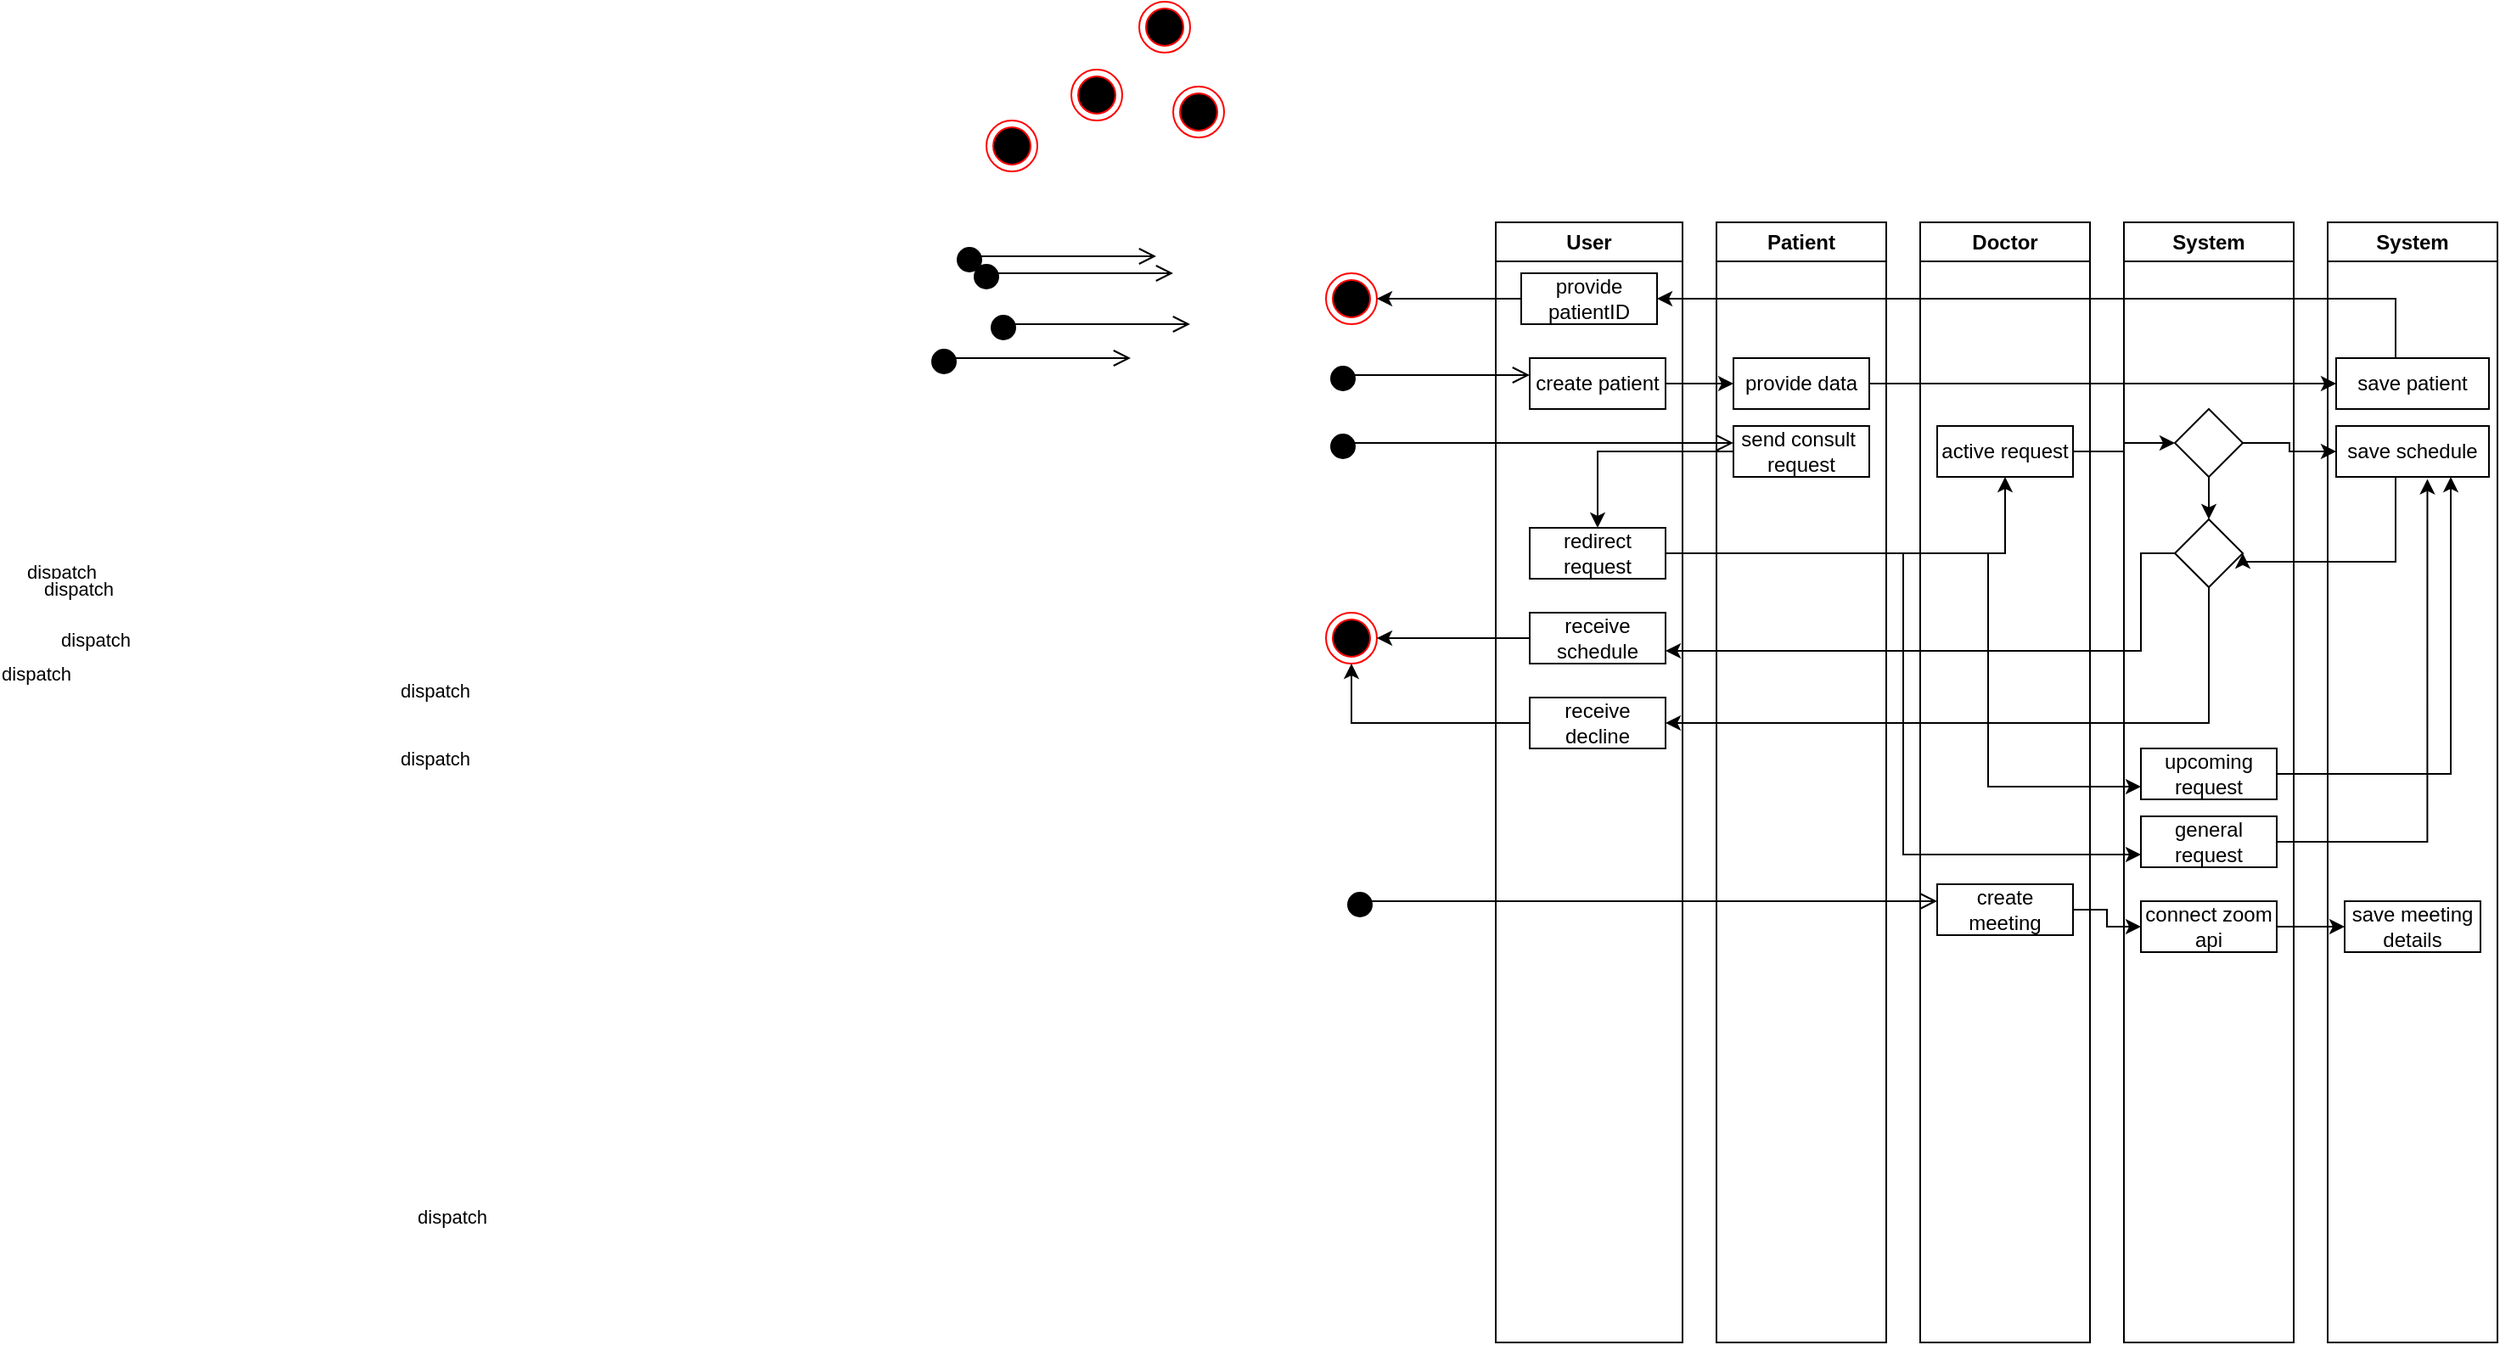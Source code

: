 <mxfile version="21.1.1" type="github">
  <diagram name="Page-1" id="Dt-ZxNauOOQQzTgZztIT">
    <mxGraphModel dx="3100" dy="2690" grid="1" gridSize="10" guides="1" tooltips="1" connect="1" arrows="1" fold="1" page="1" pageScale="1" pageWidth="850" pageHeight="1100" math="0" shadow="0">
      <root>
        <mxCell id="0" />
        <mxCell id="1" parent="0" />
        <mxCell id="F1hbvukqpj42X-t-kXSJ-1" value="User" style="swimlane;whiteSpace=wrap;html=1;" vertex="1" parent="1">
          <mxGeometry x="-100" y="-1410" width="110" height="660" as="geometry" />
        </mxCell>
        <mxCell id="F1hbvukqpj42X-t-kXSJ-13" value="create patient" style="whiteSpace=wrap;html=1;" vertex="1" parent="F1hbvukqpj42X-t-kXSJ-1">
          <mxGeometry x="20" y="80" width="80" height="30" as="geometry" />
        </mxCell>
        <mxCell id="F1hbvukqpj42X-t-kXSJ-19" value="provide patientID" style="whiteSpace=wrap;html=1;" vertex="1" parent="F1hbvukqpj42X-t-kXSJ-1">
          <mxGeometry x="15" y="30" width="80" height="30" as="geometry" />
        </mxCell>
        <mxCell id="F1hbvukqpj42X-t-kXSJ-32" value="dispatch" style="html=1;verticalAlign=bottom;startArrow=circle;startFill=1;endArrow=open;startSize=6;endSize=8;edgeStyle=elbowEdgeStyle;elbow=vertical;curved=0;rounded=0;entryX=0;entryY=0.333;entryDx=0;entryDy=0;entryPerimeter=0;" edge="1" parent="F1hbvukqpj42X-t-kXSJ-1" target="F1hbvukqpj42X-t-kXSJ-31">
          <mxGeometry x="-1" y="275" width="80" relative="1" as="geometry">
            <mxPoint x="-90" y="140" as="sourcePoint" />
            <mxPoint x="130" y="130" as="targetPoint" />
            <Array as="points">
              <mxPoint x="-70" y="130" />
            </Array>
            <mxPoint x="-260" y="185" as="offset" />
          </mxGeometry>
        </mxCell>
        <mxCell id="F1hbvukqpj42X-t-kXSJ-34" value="redirect request" style="whiteSpace=wrap;html=1;" vertex="1" parent="F1hbvukqpj42X-t-kXSJ-1">
          <mxGeometry x="20" y="180" width="80" height="30" as="geometry" />
        </mxCell>
        <mxCell id="F1hbvukqpj42X-t-kXSJ-47" value="receive schedule" style="whiteSpace=wrap;html=1;" vertex="1" parent="F1hbvukqpj42X-t-kXSJ-1">
          <mxGeometry x="20" y="230" width="80" height="30" as="geometry" />
        </mxCell>
        <mxCell id="F1hbvukqpj42X-t-kXSJ-48" value="receive decline" style="whiteSpace=wrap;html=1;" vertex="1" parent="F1hbvukqpj42X-t-kXSJ-1">
          <mxGeometry x="20" y="280" width="80" height="30" as="geometry" />
        </mxCell>
        <mxCell id="F1hbvukqpj42X-t-kXSJ-2" value="Patient" style="swimlane;whiteSpace=wrap;html=1;startSize=23;" vertex="1" parent="1">
          <mxGeometry x="30" y="-1410" width="100" height="660" as="geometry" />
        </mxCell>
        <mxCell id="F1hbvukqpj42X-t-kXSJ-31" value="send consult&amp;nbsp; request" style="whiteSpace=wrap;html=1;" vertex="1" parent="F1hbvukqpj42X-t-kXSJ-2">
          <mxGeometry x="10" y="120" width="80" height="30" as="geometry" />
        </mxCell>
        <mxCell id="F1hbvukqpj42X-t-kXSJ-3" value="System" style="swimlane;whiteSpace=wrap;html=1;" vertex="1" parent="1">
          <mxGeometry x="270" y="-1410" width="100" height="660" as="geometry" />
        </mxCell>
        <mxCell id="F1hbvukqpj42X-t-kXSJ-51" value="" style="edgeStyle=orthogonalEdgeStyle;rounded=0;orthogonalLoop=1;jettySize=auto;html=1;" edge="1" parent="F1hbvukqpj42X-t-kXSJ-3" source="F1hbvukqpj42X-t-kXSJ-43" target="F1hbvukqpj42X-t-kXSJ-49">
          <mxGeometry relative="1" as="geometry" />
        </mxCell>
        <mxCell id="F1hbvukqpj42X-t-kXSJ-43" value="" style="rhombus;whiteSpace=wrap;html=1;" vertex="1" parent="F1hbvukqpj42X-t-kXSJ-3">
          <mxGeometry x="30" y="110" width="40" height="40" as="geometry" />
        </mxCell>
        <mxCell id="F1hbvukqpj42X-t-kXSJ-49" value="" style="rhombus;whiteSpace=wrap;html=1;" vertex="1" parent="F1hbvukqpj42X-t-kXSJ-3">
          <mxGeometry x="30" y="175" width="40" height="40" as="geometry" />
        </mxCell>
        <mxCell id="F1hbvukqpj42X-t-kXSJ-54" value="upcoming request" style="whiteSpace=wrap;html=1;" vertex="1" parent="F1hbvukqpj42X-t-kXSJ-3">
          <mxGeometry x="10" y="310" width="80" height="30" as="geometry" />
        </mxCell>
        <mxCell id="F1hbvukqpj42X-t-kXSJ-59" value="general request" style="whiteSpace=wrap;html=1;" vertex="1" parent="F1hbvukqpj42X-t-kXSJ-3">
          <mxGeometry x="10" y="350" width="80" height="30" as="geometry" />
        </mxCell>
        <mxCell id="F1hbvukqpj42X-t-kXSJ-66" value="connect zoom api" style="whiteSpace=wrap;html=1;" vertex="1" parent="F1hbvukqpj42X-t-kXSJ-3">
          <mxGeometry x="10" y="400" width="80" height="30" as="geometry" />
        </mxCell>
        <mxCell id="F1hbvukqpj42X-t-kXSJ-4" value="Doctor" style="swimlane;whiteSpace=wrap;html=1;" vertex="1" parent="1">
          <mxGeometry x="150" y="-1410" width="100" height="660" as="geometry" />
        </mxCell>
        <mxCell id="F1hbvukqpj42X-t-kXSJ-38" value="active request" style="whiteSpace=wrap;html=1;" vertex="1" parent="F1hbvukqpj42X-t-kXSJ-4">
          <mxGeometry x="10" y="120" width="80" height="30" as="geometry" />
        </mxCell>
        <mxCell id="F1hbvukqpj42X-t-kXSJ-56" value="create meeting" style="whiteSpace=wrap;html=1;" vertex="1" parent="F1hbvukqpj42X-t-kXSJ-4">
          <mxGeometry x="10" y="390" width="80" height="30" as="geometry" />
        </mxCell>
        <mxCell id="F1hbvukqpj42X-t-kXSJ-5" value="System" style="swimlane;whiteSpace=wrap;html=1;" vertex="1" parent="1">
          <mxGeometry x="390" y="-1410" width="100" height="660" as="geometry" />
        </mxCell>
        <mxCell id="F1hbvukqpj42X-t-kXSJ-16" value="save patient" style="whiteSpace=wrap;html=1;" vertex="1" parent="F1hbvukqpj42X-t-kXSJ-5">
          <mxGeometry x="5" y="80" width="90" height="30" as="geometry" />
        </mxCell>
        <mxCell id="F1hbvukqpj42X-t-kXSJ-45" value="save schedule" style="whiteSpace=wrap;html=1;" vertex="1" parent="F1hbvukqpj42X-t-kXSJ-5">
          <mxGeometry x="5" y="120" width="90" height="30" as="geometry" />
        </mxCell>
        <mxCell id="F1hbvukqpj42X-t-kXSJ-68" value="save meeting details" style="whiteSpace=wrap;html=1;" vertex="1" parent="F1hbvukqpj42X-t-kXSJ-5">
          <mxGeometry x="10" y="400" width="80" height="30" as="geometry" />
        </mxCell>
        <mxCell id="F1hbvukqpj42X-t-kXSJ-7" value="dispatch" style="html=1;verticalAlign=bottom;startArrow=circle;startFill=1;endArrow=open;startSize=6;endSize=8;edgeStyle=elbowEdgeStyle;elbow=vertical;curved=0;rounded=0;" edge="1" parent="1">
          <mxGeometry x="-1" y="275" width="80" relative="1" as="geometry">
            <mxPoint x="-190" y="-1310" as="sourcePoint" />
            <mxPoint x="-80" y="-1320" as="targetPoint" />
            <Array as="points">
              <mxPoint x="-170" y="-1320" />
            </Array>
            <mxPoint x="-260" y="185" as="offset" />
          </mxGeometry>
        </mxCell>
        <mxCell id="F1hbvukqpj42X-t-kXSJ-8" value="dispatch" style="html=1;verticalAlign=bottom;startArrow=circle;startFill=1;endArrow=open;startSize=6;endSize=8;edgeStyle=elbowEdgeStyle;elbow=vertical;curved=0;rounded=0;" edge="1" parent="1">
          <mxGeometry x="-1" y="275" width="80" relative="1" as="geometry">
            <mxPoint x="-390" y="-1340" as="sourcePoint" />
            <mxPoint x="-280" y="-1350" as="targetPoint" />
            <Array as="points">
              <mxPoint x="-370" y="-1350" />
            </Array>
            <mxPoint x="-260" y="185" as="offset" />
          </mxGeometry>
        </mxCell>
        <mxCell id="F1hbvukqpj42X-t-kXSJ-9" value="dispatch" style="html=1;verticalAlign=bottom;startArrow=circle;startFill=1;endArrow=open;startSize=6;endSize=8;edgeStyle=elbowEdgeStyle;elbow=vertical;curved=0;rounded=0;" edge="1" parent="1">
          <mxGeometry x="-1" y="275" width="80" relative="1" as="geometry">
            <mxPoint x="-425" y="-1320" as="sourcePoint" />
            <mxPoint x="-315" y="-1330" as="targetPoint" />
            <Array as="points">
              <mxPoint x="-405" y="-1330" />
            </Array>
            <mxPoint x="-260" y="185" as="offset" />
          </mxGeometry>
        </mxCell>
        <mxCell id="F1hbvukqpj42X-t-kXSJ-10" value="dispatch" style="html=1;verticalAlign=bottom;startArrow=circle;startFill=1;endArrow=open;startSize=6;endSize=8;edgeStyle=elbowEdgeStyle;elbow=vertical;curved=0;rounded=0;" edge="1" parent="1">
          <mxGeometry x="-1" y="275" width="80" relative="1" as="geometry">
            <mxPoint x="-410" y="-1380" as="sourcePoint" />
            <mxPoint x="-300" y="-1390" as="targetPoint" />
            <Array as="points">
              <mxPoint x="-390" y="-1390" />
            </Array>
            <mxPoint x="-260" y="185" as="offset" />
          </mxGeometry>
        </mxCell>
        <mxCell id="F1hbvukqpj42X-t-kXSJ-11" value="dispatch" style="html=1;verticalAlign=bottom;startArrow=circle;startFill=1;endArrow=open;startSize=6;endSize=8;edgeStyle=elbowEdgeStyle;elbow=vertical;curved=0;rounded=0;" edge="1" parent="1">
          <mxGeometry x="-1" y="275" width="80" relative="1" as="geometry">
            <mxPoint x="-400" y="-1370" as="sourcePoint" />
            <mxPoint x="-290" y="-1380" as="targetPoint" />
            <Array as="points">
              <mxPoint x="-380" y="-1380" />
            </Array>
            <mxPoint x="-260" y="185" as="offset" />
          </mxGeometry>
        </mxCell>
        <mxCell id="F1hbvukqpj42X-t-kXSJ-12" value="dispatch" style="html=1;verticalAlign=bottom;startArrow=circle;startFill=1;endArrow=open;startSize=6;endSize=8;edgeStyle=elbowEdgeStyle;elbow=vertical;curved=0;rounded=0;" edge="1" parent="1">
          <mxGeometry x="-1" y="275" width="80" relative="1" as="geometry">
            <mxPoint x="-180" y="-1000" as="sourcePoint" />
            <mxPoint x="160" y="-1010" as="targetPoint" />
            <Array as="points">
              <mxPoint x="-160" y="-1010" />
            </Array>
            <mxPoint x="-260" y="185" as="offset" />
          </mxGeometry>
        </mxCell>
        <mxCell id="F1hbvukqpj42X-t-kXSJ-17" style="edgeStyle=orthogonalEdgeStyle;rounded=0;orthogonalLoop=1;jettySize=auto;html=1;entryX=0;entryY=0.5;entryDx=0;entryDy=0;" edge="1" parent="1" source="F1hbvukqpj42X-t-kXSJ-14" target="F1hbvukqpj42X-t-kXSJ-16">
          <mxGeometry relative="1" as="geometry" />
        </mxCell>
        <mxCell id="F1hbvukqpj42X-t-kXSJ-14" value="provide data" style="whiteSpace=wrap;html=1;" vertex="1" parent="1">
          <mxGeometry x="40" y="-1330" width="80" height="30" as="geometry" />
        </mxCell>
        <mxCell id="F1hbvukqpj42X-t-kXSJ-15" value="" style="edgeStyle=orthogonalEdgeStyle;rounded=0;orthogonalLoop=1;jettySize=auto;html=1;" edge="1" parent="1" source="F1hbvukqpj42X-t-kXSJ-13" target="F1hbvukqpj42X-t-kXSJ-14">
          <mxGeometry relative="1" as="geometry" />
        </mxCell>
        <mxCell id="F1hbvukqpj42X-t-kXSJ-20" style="edgeStyle=orthogonalEdgeStyle;rounded=0;orthogonalLoop=1;jettySize=auto;html=1;entryX=1;entryY=0.5;entryDx=0;entryDy=0;" edge="1" parent="1" source="F1hbvukqpj42X-t-kXSJ-16" target="F1hbvukqpj42X-t-kXSJ-19">
          <mxGeometry relative="1" as="geometry">
            <Array as="points">
              <mxPoint x="430" y="-1365" />
            </Array>
          </mxGeometry>
        </mxCell>
        <mxCell id="F1hbvukqpj42X-t-kXSJ-22" value="" style="ellipse;html=1;shape=endState;fillColor=#000000;strokeColor=#ff0000;" vertex="1" parent="1">
          <mxGeometry x="-200" y="-1380" width="30" height="30" as="geometry" />
        </mxCell>
        <mxCell id="F1hbvukqpj42X-t-kXSJ-24" value="" style="ellipse;html=1;shape=endState;fillColor=#000000;strokeColor=#ff0000;" vertex="1" parent="1">
          <mxGeometry x="-310" y="-1540" width="30" height="30" as="geometry" />
        </mxCell>
        <mxCell id="F1hbvukqpj42X-t-kXSJ-25" value="" style="ellipse;html=1;shape=endState;fillColor=#000000;strokeColor=#ff0000;" vertex="1" parent="1">
          <mxGeometry x="-290" y="-1490" width="30" height="30" as="geometry" />
        </mxCell>
        <mxCell id="F1hbvukqpj42X-t-kXSJ-26" value="" style="ellipse;html=1;shape=endState;fillColor=#000000;strokeColor=#ff0000;" vertex="1" parent="1">
          <mxGeometry x="-200" y="-1180" width="30" height="30" as="geometry" />
        </mxCell>
        <mxCell id="F1hbvukqpj42X-t-kXSJ-27" value="" style="ellipse;html=1;shape=endState;fillColor=#000000;strokeColor=#ff0000;" vertex="1" parent="1">
          <mxGeometry x="-350" y="-1500" width="30" height="30" as="geometry" />
        </mxCell>
        <mxCell id="F1hbvukqpj42X-t-kXSJ-28" value="" style="ellipse;html=1;shape=endState;fillColor=#000000;strokeColor=#ff0000;" vertex="1" parent="1">
          <mxGeometry x="-400" y="-1470" width="30" height="30" as="geometry" />
        </mxCell>
        <mxCell id="F1hbvukqpj42X-t-kXSJ-21" style="edgeStyle=orthogonalEdgeStyle;rounded=0;orthogonalLoop=1;jettySize=auto;html=1;entryX=1;entryY=0.5;entryDx=0;entryDy=0;" edge="1" parent="1" source="F1hbvukqpj42X-t-kXSJ-19" target="F1hbvukqpj42X-t-kXSJ-22">
          <mxGeometry relative="1" as="geometry">
            <mxPoint x="-140" y="-1365" as="targetPoint" />
            <Array as="points" />
          </mxGeometry>
        </mxCell>
        <mxCell id="F1hbvukqpj42X-t-kXSJ-36" style="edgeStyle=orthogonalEdgeStyle;rounded=0;orthogonalLoop=1;jettySize=auto;html=1;entryX=0.5;entryY=0;entryDx=0;entryDy=0;" edge="1" parent="1" source="F1hbvukqpj42X-t-kXSJ-31" target="F1hbvukqpj42X-t-kXSJ-34">
          <mxGeometry relative="1" as="geometry" />
        </mxCell>
        <mxCell id="F1hbvukqpj42X-t-kXSJ-39" style="edgeStyle=orthogonalEdgeStyle;rounded=0;orthogonalLoop=1;jettySize=auto;html=1;entryX=0.5;entryY=1;entryDx=0;entryDy=0;" edge="1" parent="1" source="F1hbvukqpj42X-t-kXSJ-34" target="F1hbvukqpj42X-t-kXSJ-38">
          <mxGeometry relative="1" as="geometry" />
        </mxCell>
        <mxCell id="F1hbvukqpj42X-t-kXSJ-44" value="" style="edgeStyle=orthogonalEdgeStyle;rounded=0;orthogonalLoop=1;jettySize=auto;html=1;" edge="1" parent="1" source="F1hbvukqpj42X-t-kXSJ-38" target="F1hbvukqpj42X-t-kXSJ-43">
          <mxGeometry relative="1" as="geometry" />
        </mxCell>
        <mxCell id="F1hbvukqpj42X-t-kXSJ-46" value="" style="edgeStyle=orthogonalEdgeStyle;rounded=0;orthogonalLoop=1;jettySize=auto;html=1;" edge="1" parent="1" source="F1hbvukqpj42X-t-kXSJ-43" target="F1hbvukqpj42X-t-kXSJ-45">
          <mxGeometry relative="1" as="geometry" />
        </mxCell>
        <mxCell id="F1hbvukqpj42X-t-kXSJ-50" style="edgeStyle=orthogonalEdgeStyle;rounded=0;orthogonalLoop=1;jettySize=auto;html=1;entryX=1;entryY=0.5;entryDx=0;entryDy=0;" edge="1" parent="1" source="F1hbvukqpj42X-t-kXSJ-45" target="F1hbvukqpj42X-t-kXSJ-49">
          <mxGeometry relative="1" as="geometry">
            <Array as="points">
              <mxPoint x="430" y="-1210" />
              <mxPoint x="340" y="-1210" />
            </Array>
          </mxGeometry>
        </mxCell>
        <mxCell id="F1hbvukqpj42X-t-kXSJ-52" style="edgeStyle=orthogonalEdgeStyle;rounded=0;orthogonalLoop=1;jettySize=auto;html=1;entryX=1;entryY=0.75;entryDx=0;entryDy=0;" edge="1" parent="1" source="F1hbvukqpj42X-t-kXSJ-49" target="F1hbvukqpj42X-t-kXSJ-47">
          <mxGeometry relative="1" as="geometry">
            <Array as="points">
              <mxPoint x="280" y="-1215" />
              <mxPoint x="280" y="-1157" />
            </Array>
          </mxGeometry>
        </mxCell>
        <mxCell id="F1hbvukqpj42X-t-kXSJ-53" style="edgeStyle=orthogonalEdgeStyle;rounded=0;orthogonalLoop=1;jettySize=auto;html=1;entryX=1;entryY=0.5;entryDx=0;entryDy=0;" edge="1" parent="1" source="F1hbvukqpj42X-t-kXSJ-49" target="F1hbvukqpj42X-t-kXSJ-48">
          <mxGeometry relative="1" as="geometry">
            <Array as="points">
              <mxPoint x="320" y="-1115" />
            </Array>
          </mxGeometry>
        </mxCell>
        <mxCell id="F1hbvukqpj42X-t-kXSJ-55" style="edgeStyle=orthogonalEdgeStyle;rounded=0;orthogonalLoop=1;jettySize=auto;html=1;entryX=0;entryY=0.75;entryDx=0;entryDy=0;" edge="1" parent="1" source="F1hbvukqpj42X-t-kXSJ-34" target="F1hbvukqpj42X-t-kXSJ-54">
          <mxGeometry relative="1" as="geometry">
            <Array as="points">
              <mxPoint x="190" y="-1215" />
              <mxPoint x="190" y="-1077" />
            </Array>
          </mxGeometry>
        </mxCell>
        <mxCell id="F1hbvukqpj42X-t-kXSJ-58" style="edgeStyle=orthogonalEdgeStyle;rounded=0;orthogonalLoop=1;jettySize=auto;html=1;entryX=0.75;entryY=1;entryDx=0;entryDy=0;" edge="1" parent="1" source="F1hbvukqpj42X-t-kXSJ-54" target="F1hbvukqpj42X-t-kXSJ-45">
          <mxGeometry relative="1" as="geometry" />
        </mxCell>
        <mxCell id="F1hbvukqpj42X-t-kXSJ-60" style="edgeStyle=orthogonalEdgeStyle;rounded=0;orthogonalLoop=1;jettySize=auto;html=1;entryX=0;entryY=0.75;entryDx=0;entryDy=0;" edge="1" parent="1" source="F1hbvukqpj42X-t-kXSJ-34" target="F1hbvukqpj42X-t-kXSJ-59">
          <mxGeometry relative="1" as="geometry" />
        </mxCell>
        <mxCell id="F1hbvukqpj42X-t-kXSJ-61" style="edgeStyle=orthogonalEdgeStyle;rounded=0;orthogonalLoop=1;jettySize=auto;html=1;entryX=0.597;entryY=1.042;entryDx=0;entryDy=0;entryPerimeter=0;" edge="1" parent="1" source="F1hbvukqpj42X-t-kXSJ-59" target="F1hbvukqpj42X-t-kXSJ-45">
          <mxGeometry relative="1" as="geometry" />
        </mxCell>
        <mxCell id="F1hbvukqpj42X-t-kXSJ-63" value="" style="edgeStyle=orthogonalEdgeStyle;rounded=0;orthogonalLoop=1;jettySize=auto;html=1;" edge="1" parent="1" source="F1hbvukqpj42X-t-kXSJ-47" target="F1hbvukqpj42X-t-kXSJ-26">
          <mxGeometry relative="1" as="geometry" />
        </mxCell>
        <mxCell id="F1hbvukqpj42X-t-kXSJ-65" style="edgeStyle=orthogonalEdgeStyle;rounded=0;orthogonalLoop=1;jettySize=auto;html=1;entryX=0.5;entryY=1;entryDx=0;entryDy=0;" edge="1" parent="1" source="F1hbvukqpj42X-t-kXSJ-48" target="F1hbvukqpj42X-t-kXSJ-26">
          <mxGeometry relative="1" as="geometry" />
        </mxCell>
        <mxCell id="F1hbvukqpj42X-t-kXSJ-67" value="" style="edgeStyle=orthogonalEdgeStyle;rounded=0;orthogonalLoop=1;jettySize=auto;html=1;" edge="1" parent="1" source="F1hbvukqpj42X-t-kXSJ-56" target="F1hbvukqpj42X-t-kXSJ-66">
          <mxGeometry relative="1" as="geometry" />
        </mxCell>
        <mxCell id="F1hbvukqpj42X-t-kXSJ-69" value="" style="edgeStyle=orthogonalEdgeStyle;rounded=0;orthogonalLoop=1;jettySize=auto;html=1;" edge="1" parent="1" source="F1hbvukqpj42X-t-kXSJ-66" target="F1hbvukqpj42X-t-kXSJ-68">
          <mxGeometry relative="1" as="geometry" />
        </mxCell>
      </root>
    </mxGraphModel>
  </diagram>
</mxfile>
